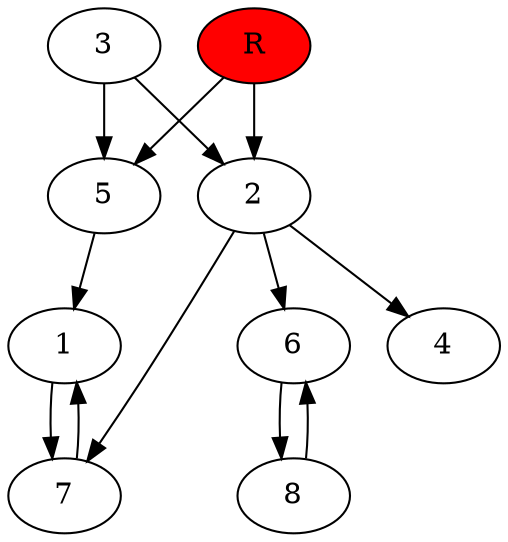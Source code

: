 digraph prb11465 {
	1
	2
	3
	4
	5
	6
	7
	8
	R [fillcolor="#ff0000" style=filled]
	1 -> 7
	2 -> 4
	2 -> 6
	2 -> 7
	3 -> 2
	3 -> 5
	5 -> 1
	6 -> 8
	7 -> 1
	8 -> 6
	R -> 2
	R -> 5
}
